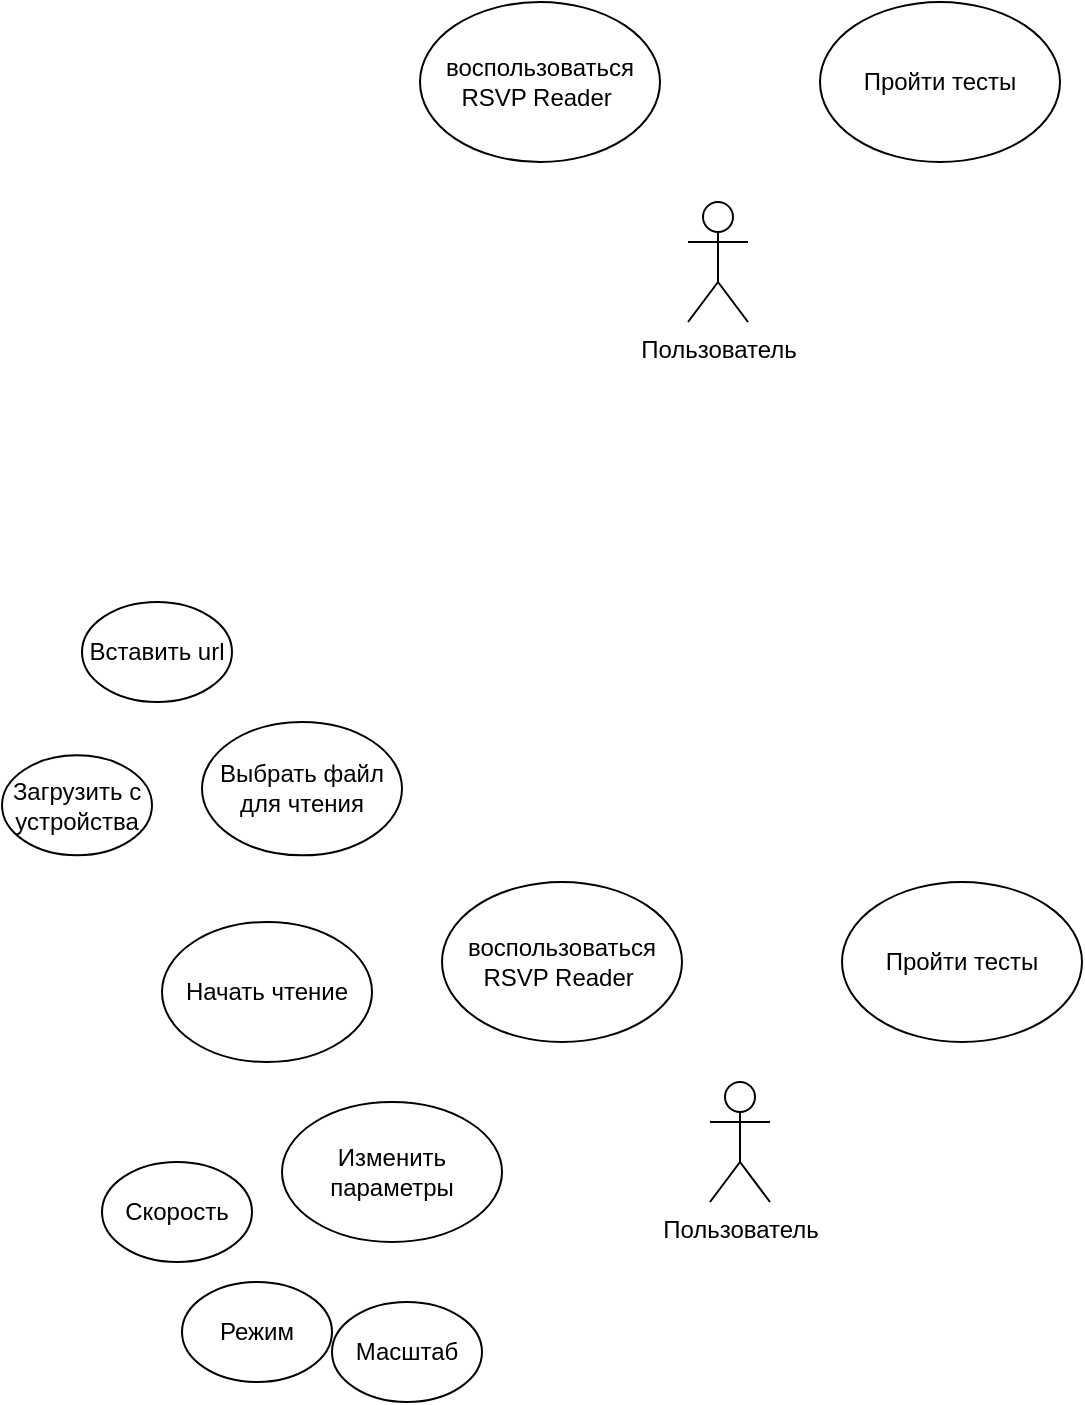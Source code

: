 <mxfile version="20.8.20" type="device"><diagram name="Страница 1" id="ZFzm_SbXq8MUxBnkhQLJ"><mxGraphModel dx="989" dy="1679" grid="1" gridSize="10" guides="1" tooltips="1" connect="1" arrows="1" fold="1" page="1" pageScale="1" pageWidth="827" pageHeight="1169" math="0" shadow="0"><root><mxCell id="0"/><mxCell id="1" parent="0"/><mxCell id="G4P8r4NyD-7samDIMTRP-1" value="Пользователь" style="shape=umlActor;verticalLabelPosition=bottom;verticalAlign=top;html=1;outlineConnect=0;" vertex="1" parent="1"><mxGeometry x="384" y="400" width="30" height="60" as="geometry"/></mxCell><mxCell id="G4P8r4NyD-7samDIMTRP-4" value="воспользоваться RSVP Reader&amp;nbsp;" style="ellipse;whiteSpace=wrap;html=1;" vertex="1" parent="1"><mxGeometry x="250" y="300" width="120" height="80" as="geometry"/></mxCell><mxCell id="G4P8r4NyD-7samDIMTRP-5" value="Пройти тесты" style="ellipse;whiteSpace=wrap;html=1;" vertex="1" parent="1"><mxGeometry x="450" y="300" width="120" height="80" as="geometry"/></mxCell><mxCell id="G4P8r4NyD-7samDIMTRP-6" value="Выбрать файл для чтения" style="ellipse;whiteSpace=wrap;html=1;" vertex="1" parent="1"><mxGeometry x="130" y="220" width="100" height="66.67" as="geometry"/></mxCell><mxCell id="G4P8r4NyD-7samDIMTRP-7" value="Начать чтение" style="ellipse;whiteSpace=wrap;html=1;" vertex="1" parent="1"><mxGeometry x="110" y="320" width="105" height="70" as="geometry"/></mxCell><mxCell id="G4P8r4NyD-7samDIMTRP-8" value="Вставить url" style="ellipse;whiteSpace=wrap;html=1;" vertex="1" parent="1"><mxGeometry x="70" y="160" width="75" height="50" as="geometry"/></mxCell><mxCell id="G4P8r4NyD-7samDIMTRP-9" value="Загрузить с устройства" style="ellipse;whiteSpace=wrap;html=1;" vertex="1" parent="1"><mxGeometry x="30" y="236.67" width="75" height="50" as="geometry"/></mxCell><mxCell id="G4P8r4NyD-7samDIMTRP-11" value="Скорость" style="ellipse;whiteSpace=wrap;html=1;" vertex="1" parent="1"><mxGeometry x="80" y="440" width="75" height="50" as="geometry"/></mxCell><mxCell id="G4P8r4NyD-7samDIMTRP-12" value="Изменить параметры" style="ellipse;whiteSpace=wrap;html=1;" vertex="1" parent="1"><mxGeometry x="170" y="410" width="110.01" height="70" as="geometry"/></mxCell><mxCell id="G4P8r4NyD-7samDIMTRP-13" value="Режим" style="ellipse;whiteSpace=wrap;html=1;" vertex="1" parent="1"><mxGeometry x="120" y="500" width="75" height="50" as="geometry"/></mxCell><mxCell id="G4P8r4NyD-7samDIMTRP-14" value="Масштаб" style="ellipse;whiteSpace=wrap;html=1;" vertex="1" parent="1"><mxGeometry x="195" y="510" width="75" height="50" as="geometry"/></mxCell><mxCell id="G4P8r4NyD-7samDIMTRP-18" value="Пользователь" style="shape=umlActor;verticalLabelPosition=bottom;verticalAlign=top;html=1;outlineConnect=0;" vertex="1" parent="1"><mxGeometry x="373" y="-40" width="30" height="60" as="geometry"/></mxCell><mxCell id="G4P8r4NyD-7samDIMTRP-19" value="воспользоваться RSVP Reader&amp;nbsp;" style="ellipse;whiteSpace=wrap;html=1;" vertex="1" parent="1"><mxGeometry x="239" y="-140" width="120" height="80" as="geometry"/></mxCell><mxCell id="G4P8r4NyD-7samDIMTRP-20" value="Пройти тесты" style="ellipse;whiteSpace=wrap;html=1;" vertex="1" parent="1"><mxGeometry x="439" y="-140" width="120" height="80" as="geometry"/></mxCell></root></mxGraphModel></diagram></mxfile>